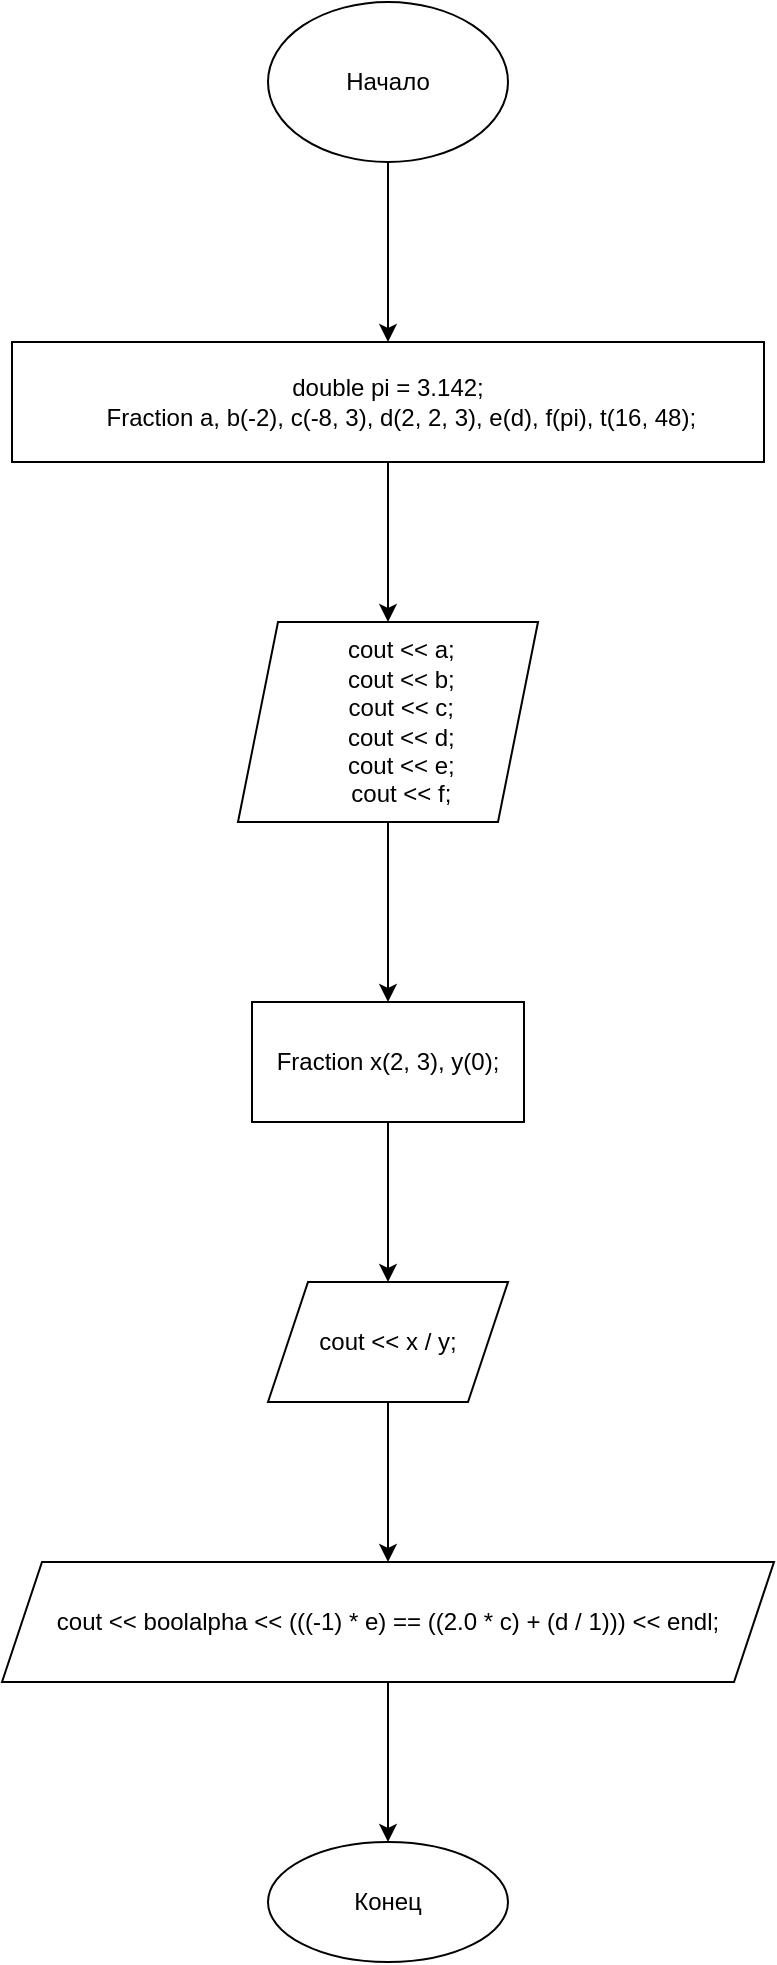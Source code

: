 <mxfile version="16.5.1" type="device"><diagram id="grby0fChPooCAEeXgfZO" name="Страница 1"><mxGraphModel dx="1038" dy="649" grid="1" gridSize="10" guides="1" tooltips="1" connect="1" arrows="1" fold="1" page="1" pageScale="1" pageWidth="827" pageHeight="1169" math="0" shadow="0"><root><mxCell id="0"/><mxCell id="1" parent="0"/><mxCell id="zcmWCpwJC2ipRCd5zPK3-2" value="" style="edgeStyle=orthogonalEdgeStyle;rounded=0;orthogonalLoop=1;jettySize=auto;html=1;" edge="1" parent="1" source="QnwQbAQKnN4omU8g0Rja-1" target="zcmWCpwJC2ipRCd5zPK3-1"><mxGeometry relative="1" as="geometry"/></mxCell><mxCell id="QnwQbAQKnN4omU8g0Rja-1" value="Начало" style="ellipse;whiteSpace=wrap;html=1;" parent="1" vertex="1"><mxGeometry x="354" y="40" width="120" height="80" as="geometry"/></mxCell><mxCell id="zcmWCpwJC2ipRCd5zPK3-4" value="" style="edgeStyle=orthogonalEdgeStyle;rounded=0;orthogonalLoop=1;jettySize=auto;html=1;" edge="1" parent="1" source="zcmWCpwJC2ipRCd5zPK3-1" target="zcmWCpwJC2ipRCd5zPK3-3"><mxGeometry relative="1" as="geometry"/></mxCell><mxCell id="zcmWCpwJC2ipRCd5zPK3-1" value="double pi = 3.142;&#10;    Fraction a, b(-2), c(-8, 3), d(2, 2, 3), e(d), f(pi), t(16, 48);" style="whiteSpace=wrap;html=1;" vertex="1" parent="1"><mxGeometry x="226" y="210" width="376" height="60" as="geometry"/></mxCell><mxCell id="zcmWCpwJC2ipRCd5zPK3-6" value="" style="edgeStyle=orthogonalEdgeStyle;rounded=0;orthogonalLoop=1;jettySize=auto;html=1;" edge="1" parent="1" source="zcmWCpwJC2ipRCd5zPK3-3" target="zcmWCpwJC2ipRCd5zPK3-5"><mxGeometry relative="1" as="geometry"/></mxCell><mxCell id="zcmWCpwJC2ipRCd5zPK3-3" value="&lt;div&gt;&amp;nbsp; &amp;nbsp; cout &amp;lt;&amp;lt; a;&lt;/div&gt;&lt;div&gt;&amp;nbsp; &amp;nbsp; cout &amp;lt;&amp;lt; b;&lt;/div&gt;&lt;div&gt;&amp;nbsp; &amp;nbsp; cout &amp;lt;&amp;lt; c;&lt;/div&gt;&lt;div&gt;&amp;nbsp; &amp;nbsp; cout &amp;lt;&amp;lt; d;&lt;/div&gt;&lt;div&gt;&amp;nbsp; &amp;nbsp; cout &amp;lt;&amp;lt; e;&lt;/div&gt;&lt;div&gt;&amp;nbsp; &amp;nbsp; cout &amp;lt;&amp;lt; f;&lt;/div&gt;" style="shape=parallelogram;perimeter=parallelogramPerimeter;whiteSpace=wrap;html=1;fixedSize=1;" vertex="1" parent="1"><mxGeometry x="339" y="350" width="150" height="100" as="geometry"/></mxCell><mxCell id="zcmWCpwJC2ipRCd5zPK3-8" value="" style="edgeStyle=orthogonalEdgeStyle;rounded=0;orthogonalLoop=1;jettySize=auto;html=1;" edge="1" parent="1" source="zcmWCpwJC2ipRCd5zPK3-5" target="zcmWCpwJC2ipRCd5zPK3-7"><mxGeometry relative="1" as="geometry"/></mxCell><mxCell id="zcmWCpwJC2ipRCd5zPK3-5" value="Fraction x(2, 3), y(0);" style="whiteSpace=wrap;html=1;" vertex="1" parent="1"><mxGeometry x="346" y="540" width="136" height="60" as="geometry"/></mxCell><mxCell id="zcmWCpwJC2ipRCd5zPK3-10" value="" style="edgeStyle=orthogonalEdgeStyle;rounded=0;orthogonalLoop=1;jettySize=auto;html=1;" edge="1" parent="1" source="zcmWCpwJC2ipRCd5zPK3-7" target="zcmWCpwJC2ipRCd5zPK3-9"><mxGeometry relative="1" as="geometry"/></mxCell><mxCell id="zcmWCpwJC2ipRCd5zPK3-7" value="cout &lt;&lt; x / y;" style="shape=parallelogram;perimeter=parallelogramPerimeter;whiteSpace=wrap;html=1;fixedSize=1;" vertex="1" parent="1"><mxGeometry x="354" y="680" width="120" height="60" as="geometry"/></mxCell><mxCell id="zcmWCpwJC2ipRCd5zPK3-12" value="" style="edgeStyle=orthogonalEdgeStyle;rounded=0;orthogonalLoop=1;jettySize=auto;html=1;" edge="1" parent="1" source="zcmWCpwJC2ipRCd5zPK3-9" target="zcmWCpwJC2ipRCd5zPK3-11"><mxGeometry relative="1" as="geometry"/></mxCell><mxCell id="zcmWCpwJC2ipRCd5zPK3-9" value="cout &lt;&lt; boolalpha &lt;&lt; (((-1) * e) == ((2.0 * c) + (d / 1))) &lt;&lt; endl;" style="shape=parallelogram;perimeter=parallelogramPerimeter;whiteSpace=wrap;html=1;fixedSize=1;" vertex="1" parent="1"><mxGeometry x="221" y="820" width="386" height="60" as="geometry"/></mxCell><mxCell id="zcmWCpwJC2ipRCd5zPK3-11" value="Конец" style="ellipse;whiteSpace=wrap;html=1;" vertex="1" parent="1"><mxGeometry x="354" y="960" width="120" height="60" as="geometry"/></mxCell></root></mxGraphModel></diagram></mxfile>